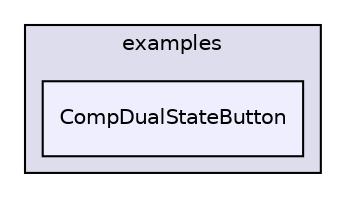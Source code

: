 digraph "examples/CompDualStateButton" {
  compound=true
  node [ fontsize="10", fontname="Helvetica"];
  edge [ labelfontsize="10", labelfontname="Helvetica"];
  subgraph clusterdir_d28a4824dc47e487b107a5db32ef43c4 {
    graph [ bgcolor="#ddddee", pencolor="black", label="examples" fontname="Helvetica", fontsize="10", URL="dir_d28a4824dc47e487b107a5db32ef43c4.html"]
  dir_3a828b7214103d705cc83e20f29bdad9 [shape=box, label="CompDualStateButton", style="filled", fillcolor="#eeeeff", pencolor="black", URL="dir_3a828b7214103d705cc83e20f29bdad9.html"];
  }
}
